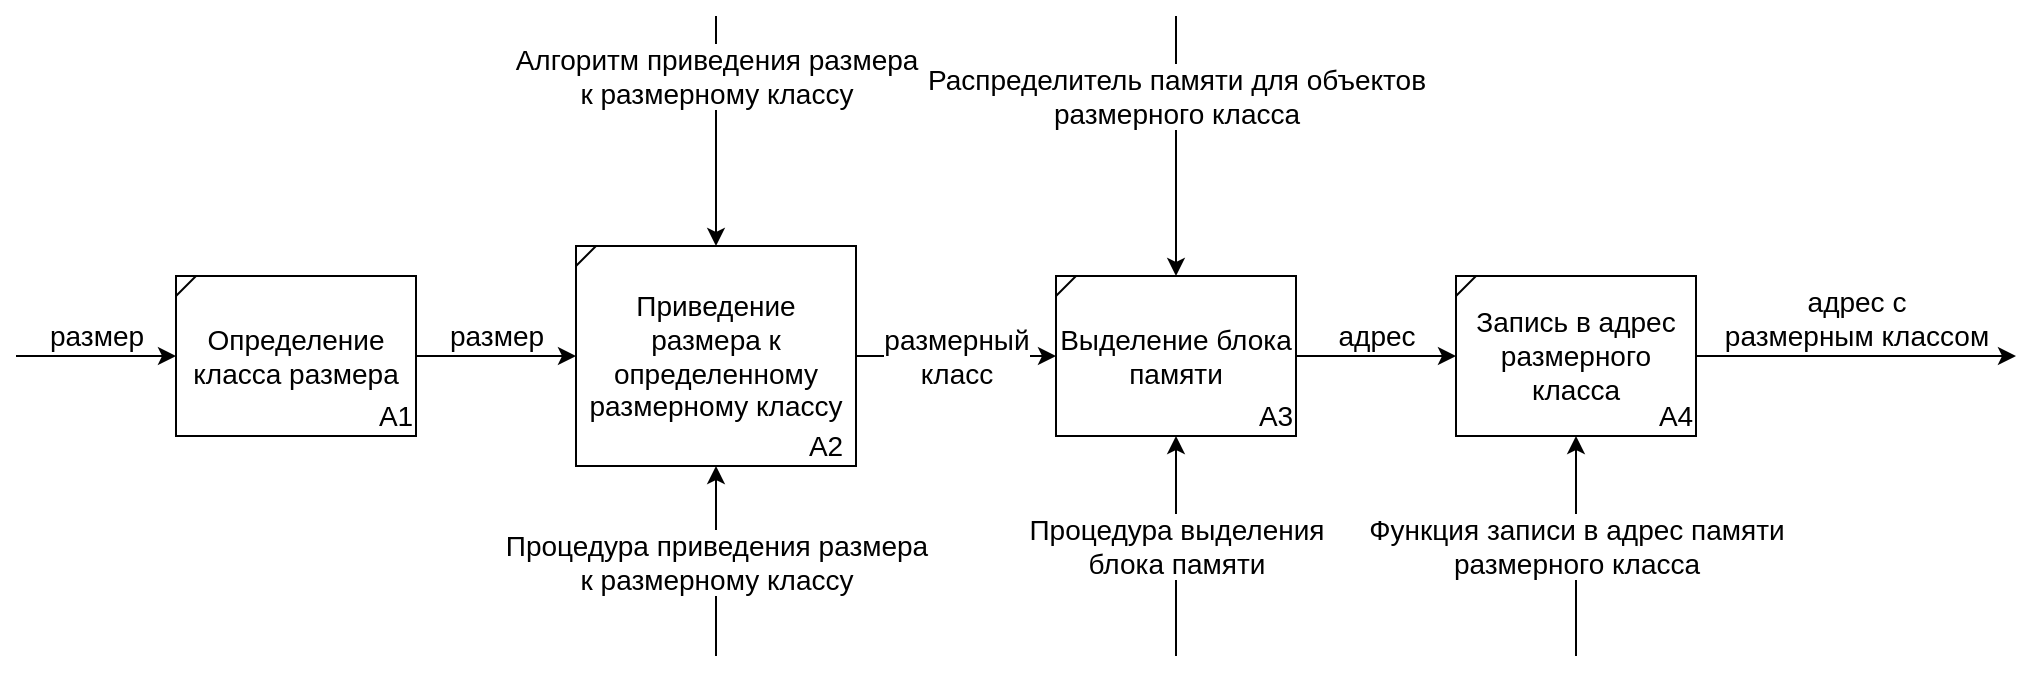 <mxfile version="14.6.11" type="device"><diagram id="B7sn9AZt2B-pQpjvialM" name="Page-1"><mxGraphModel dx="2252" dy="788" grid="1" gridSize="10" guides="1" tooltips="1" connect="1" arrows="1" fold="1" page="1" pageScale="1" pageWidth="850" pageHeight="1100" math="0" shadow="0"><root><mxCell id="0"/><mxCell id="1" parent="0"/><mxCell id="IYvEq-5lBpND1rlpQ_a_-20" value="размер" style="edgeStyle=orthogonalEdgeStyle;rounded=0;orthogonalLoop=1;jettySize=auto;html=1;entryX=0;entryY=0.5;entryDx=0;entryDy=0;fontSize=14;align=center;" edge="1" parent="1" source="IYvEq-5lBpND1rlpQ_a_-1" target="IYvEq-5lBpND1rlpQ_a_-17"><mxGeometry y="10" relative="1" as="geometry"><mxPoint as="offset"/></mxGeometry></mxCell><mxCell id="IYvEq-5lBpND1rlpQ_a_-1" value="&lt;font style=&quot;font-size: 14px&quot;&gt;Определение класса размера&lt;/font&gt;" style="rounded=0;whiteSpace=wrap;html=1;" vertex="1" parent="1"><mxGeometry x="-280" y="220" width="120" height="80" as="geometry"/></mxCell><mxCell id="IYvEq-5lBpND1rlpQ_a_-3" value="" style="endArrow=none;html=1;" edge="1" parent="1"><mxGeometry width="50" height="50" relative="1" as="geometry"><mxPoint x="-280" y="230" as="sourcePoint"/><mxPoint x="-270" y="220" as="targetPoint"/></mxGeometry></mxCell><mxCell id="IYvEq-5lBpND1rlpQ_a_-5" value="размер" style="endArrow=classic;html=1;entryX=0;entryY=0.5;entryDx=0;entryDy=0;fontSize=14;align=center;verticalAlign=middle;" edge="1" parent="1" target="IYvEq-5lBpND1rlpQ_a_-1"><mxGeometry y="10" width="50" height="50" relative="1" as="geometry"><mxPoint x="-360" y="260" as="sourcePoint"/><mxPoint x="-340" y="250" as="targetPoint"/><mxPoint as="offset"/></mxGeometry></mxCell><mxCell id="IYvEq-5lBpND1rlpQ_a_-9" value="А1" style="text;html=1;strokeColor=none;fillColor=none;align=center;verticalAlign=middle;whiteSpace=wrap;rounded=0;fontSize=14;" vertex="1" parent="1"><mxGeometry x="-190" y="280" width="40" height="20" as="geometry"/></mxCell><mxCell id="IYvEq-5lBpND1rlpQ_a_-33" value="&lt;div&gt;размерный&lt;/div&gt;&lt;div&gt;класс&lt;/div&gt;" style="edgeStyle=orthogonalEdgeStyle;rounded=0;orthogonalLoop=1;jettySize=auto;html=1;fontSize=14;align=center;" edge="1" parent="1" source="IYvEq-5lBpND1rlpQ_a_-17" target="IYvEq-5lBpND1rlpQ_a_-32"><mxGeometry relative="1" as="geometry"/></mxCell><mxCell id="IYvEq-5lBpND1rlpQ_a_-17" value="Приведение размера к определенному размерному классу" style="rounded=0;whiteSpace=wrap;html=1;fontSize=14;" vertex="1" parent="1"><mxGeometry x="-80" y="205" width="140" height="110" as="geometry"/></mxCell><mxCell id="IYvEq-5lBpND1rlpQ_a_-18" value="" style="endArrow=none;html=1;" edge="1" parent="1"><mxGeometry width="50" height="50" relative="1" as="geometry"><mxPoint x="-80" y="215" as="sourcePoint"/><mxPoint x="-70" y="205" as="targetPoint"/></mxGeometry></mxCell><mxCell id="IYvEq-5lBpND1rlpQ_a_-19" value="А2" style="text;html=1;strokeColor=none;fillColor=none;align=center;verticalAlign=middle;whiteSpace=wrap;rounded=0;fontSize=14;" vertex="1" parent="1"><mxGeometry x="25" y="295" width="40" height="20" as="geometry"/></mxCell><mxCell id="IYvEq-5lBpND1rlpQ_a_-21" value="&lt;div&gt;Алгоритм приведения размера&lt;/div&gt;&lt;div&gt;к размерному классу&lt;/div&gt;" style="endArrow=classic;html=1;fontSize=14;align=center;entryX=0.5;entryY=0;entryDx=0;entryDy=0;" edge="1" parent="1" target="IYvEq-5lBpND1rlpQ_a_-17"><mxGeometry x="-0.478" width="50" height="50" relative="1" as="geometry"><mxPoint x="-10" y="90" as="sourcePoint"/><mxPoint x="-20" y="40" as="targetPoint"/><Array as="points"><mxPoint x="-10" y="150"/></Array><mxPoint as="offset"/></mxGeometry></mxCell><mxCell id="IYvEq-5lBpND1rlpQ_a_-32" value="Выделение блока памяти" style="rounded=0;whiteSpace=wrap;html=1;fontSize=14;" vertex="1" parent="1"><mxGeometry x="160" y="220" width="120" height="80" as="geometry"/></mxCell><mxCell id="IYvEq-5lBpND1rlpQ_a_-34" value="А3" style="text;html=1;strokeColor=none;fillColor=none;align=center;verticalAlign=middle;whiteSpace=wrap;rounded=0;fontSize=14;" vertex="1" parent="1"><mxGeometry x="250" y="280" width="40" height="20" as="geometry"/></mxCell><mxCell id="IYvEq-5lBpND1rlpQ_a_-4" value="" style="endArrow=none;html=1;" edge="1" parent="1"><mxGeometry width="50" height="50" relative="1" as="geometry"><mxPoint x="160" y="230" as="sourcePoint"/><mxPoint x="170" y="220" as="targetPoint"/></mxGeometry></mxCell><mxCell id="IYvEq-5lBpND1rlpQ_a_-37" value="адрес" style="endArrow=classic;html=1;fontSize=14;align=center;entryX=0;entryY=0.5;entryDx=0;entryDy=0;" edge="1" parent="1" target="IYvEq-5lBpND1rlpQ_a_-41"><mxGeometry y="10" width="50" height="50" relative="1" as="geometry"><mxPoint x="280" y="260" as="sourcePoint"/><mxPoint x="360" y="260" as="targetPoint"/><mxPoint as="offset"/></mxGeometry></mxCell><mxCell id="IYvEq-5lBpND1rlpQ_a_-38" value="&lt;div&gt;Распределитель памяти для объектов&lt;/div&gt;&lt;div&gt;размерного класса&lt;/div&gt;" style="endArrow=classic;html=1;fontSize=14;align=center;entryX=0.5;entryY=0;entryDx=0;entryDy=0;" edge="1" parent="1" target="IYvEq-5lBpND1rlpQ_a_-32"><mxGeometry x="-0.385" width="50" height="50" relative="1" as="geometry"><mxPoint x="220" y="90" as="sourcePoint"/><mxPoint x="220" y="90" as="targetPoint"/><mxPoint as="offset"/></mxGeometry></mxCell><mxCell id="IYvEq-5lBpND1rlpQ_a_-39" value="&lt;div&gt;Процедура приведения размера&lt;/div&gt;&lt;div&gt;к размерному классу&lt;/div&gt;" style="endArrow=classic;html=1;fontSize=14;align=center;entryX=0.5;entryY=1;entryDx=0;entryDy=0;" edge="1" parent="1" target="IYvEq-5lBpND1rlpQ_a_-17"><mxGeometry width="50" height="50" relative="1" as="geometry"><mxPoint x="-10" y="410" as="sourcePoint"/><mxPoint x="20" y="360" as="targetPoint"/></mxGeometry></mxCell><mxCell id="IYvEq-5lBpND1rlpQ_a_-40" value="&lt;div&gt;Процедура выделения&lt;/div&gt;&lt;div&gt;блока памяти&lt;/div&gt;" style="endArrow=classic;html=1;fontSize=14;align=center;entryX=0.5;entryY=1;entryDx=0;entryDy=0;" edge="1" parent="1" target="IYvEq-5lBpND1rlpQ_a_-32"><mxGeometry width="50" height="50" relative="1" as="geometry"><mxPoint x="220" y="410" as="sourcePoint"/><mxPoint x="260" y="330" as="targetPoint"/></mxGeometry></mxCell><mxCell id="IYvEq-5lBpND1rlpQ_a_-43" value="&lt;div&gt;адрес с&lt;/div&gt;&lt;div&gt;размерным классом&lt;/div&gt;" style="edgeStyle=orthogonalEdgeStyle;rounded=0;orthogonalLoop=1;jettySize=auto;html=1;fontSize=14;align=center;" edge="1" parent="1" source="IYvEq-5lBpND1rlpQ_a_-41"><mxGeometry y="20" relative="1" as="geometry"><mxPoint x="640" y="260" as="targetPoint"/><mxPoint as="offset"/></mxGeometry></mxCell><mxCell id="IYvEq-5lBpND1rlpQ_a_-41" value="Запись в адрес размерного класса" style="rounded=0;whiteSpace=wrap;html=1;fontSize=14;" vertex="1" parent="1"><mxGeometry x="360" y="220" width="120" height="80" as="geometry"/></mxCell><mxCell id="IYvEq-5lBpND1rlpQ_a_-44" value="&lt;div&gt;Функция записи в адрес памяти&lt;br&gt;&lt;/div&gt;&lt;div&gt;размерного класса&lt;/div&gt;" style="endArrow=classic;html=1;fontSize=14;align=center;entryX=0.5;entryY=1;entryDx=0;entryDy=0;" edge="1" parent="1" target="IYvEq-5lBpND1rlpQ_a_-41"><mxGeometry width="50" height="50" relative="1" as="geometry"><mxPoint x="420" y="410" as="sourcePoint"/><mxPoint x="460" y="360" as="targetPoint"/></mxGeometry></mxCell><mxCell id="IYvEq-5lBpND1rlpQ_a_-46" value="" style="endArrow=none;html=1;" edge="1" parent="1"><mxGeometry width="50" height="50" relative="1" as="geometry"><mxPoint x="360" y="230" as="sourcePoint"/><mxPoint x="370" y="220" as="targetPoint"/></mxGeometry></mxCell><mxCell id="IYvEq-5lBpND1rlpQ_a_-47" value="A4" style="text;html=1;strokeColor=none;fillColor=none;align=center;verticalAlign=middle;whiteSpace=wrap;rounded=0;fontSize=14;" vertex="1" parent="1"><mxGeometry x="450" y="280" width="40" height="20" as="geometry"/></mxCell></root></mxGraphModel></diagram></mxfile>